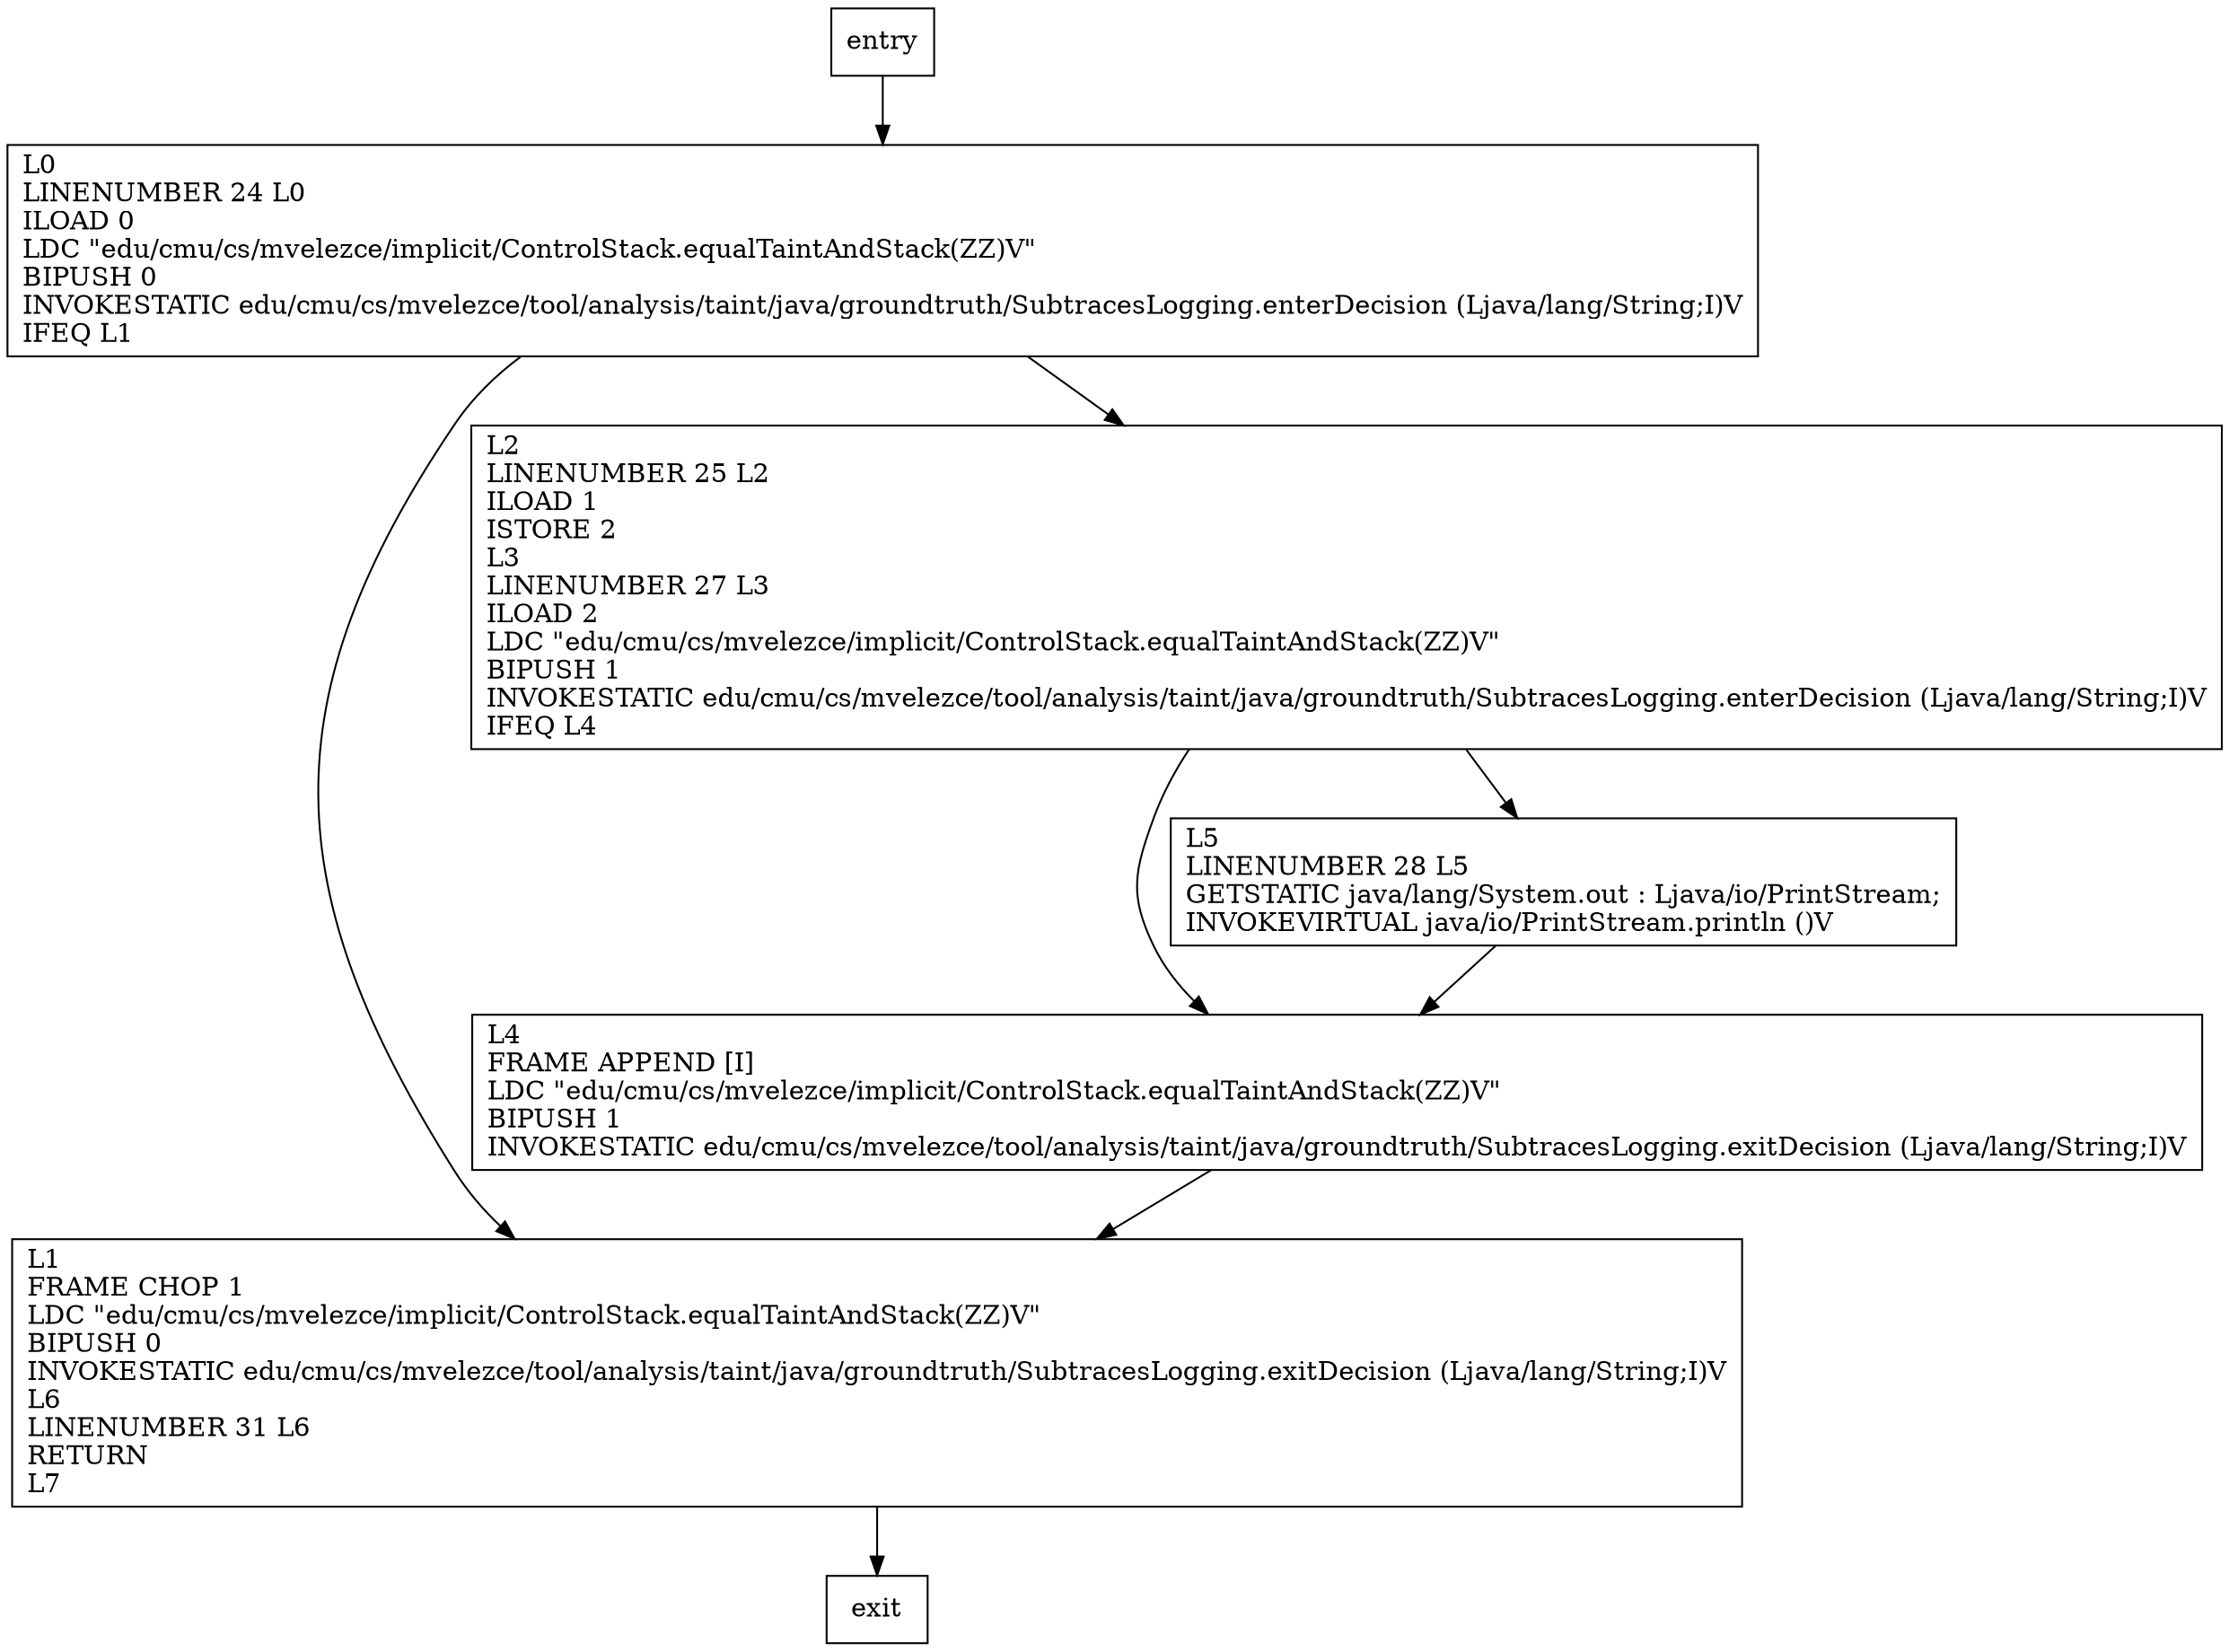 digraph equalTaintAndStack {
node [shape=record];
399521155 [label="L0\lLINENUMBER 24 L0\lILOAD 0\lLDC \"edu/cmu/cs/mvelezce/implicit/ControlStack.equalTaintAndStack(ZZ)V\"\lBIPUSH 0\lINVOKESTATIC edu/cmu/cs/mvelezce/tool/analysis/taint/java/groundtruth/SubtracesLogging.enterDecision (Ljava/lang/String;I)V\lIFEQ L1\l"];
596629964 [label="L4\lFRAME APPEND [I]\lLDC \"edu/cmu/cs/mvelezce/implicit/ControlStack.equalTaintAndStack(ZZ)V\"\lBIPUSH 1\lINVOKESTATIC edu/cmu/cs/mvelezce/tool/analysis/taint/java/groundtruth/SubtracesLogging.exitDecision (Ljava/lang/String;I)V\l"];
90285221 [label="L1\lFRAME CHOP 1\lLDC \"edu/cmu/cs/mvelezce/implicit/ControlStack.equalTaintAndStack(ZZ)V\"\lBIPUSH 0\lINVOKESTATIC edu/cmu/cs/mvelezce/tool/analysis/taint/java/groundtruth/SubtracesLogging.exitDecision (Ljava/lang/String;I)V\lL6\lLINENUMBER 31 L6\lRETURN\lL7\l"];
1821075471 [label="L2\lLINENUMBER 25 L2\lILOAD 1\lISTORE 2\lL3\lLINENUMBER 27 L3\lILOAD 2\lLDC \"edu/cmu/cs/mvelezce/implicit/ControlStack.equalTaintAndStack(ZZ)V\"\lBIPUSH 1\lINVOKESTATIC edu/cmu/cs/mvelezce/tool/analysis/taint/java/groundtruth/SubtracesLogging.enterDecision (Ljava/lang/String;I)V\lIFEQ L4\l"];
904240147 [label="L5\lLINENUMBER 28 L5\lGETSTATIC java/lang/System.out : Ljava/io/PrintStream;\lINVOKEVIRTUAL java/io/PrintStream.println ()V\l"];
entry;
exit;
399521155 -> 90285221;
399521155 -> 1821075471;
entry -> 399521155;
596629964 -> 90285221;
90285221 -> exit;
1821075471 -> 596629964;
1821075471 -> 904240147;
904240147 -> 596629964;
}
